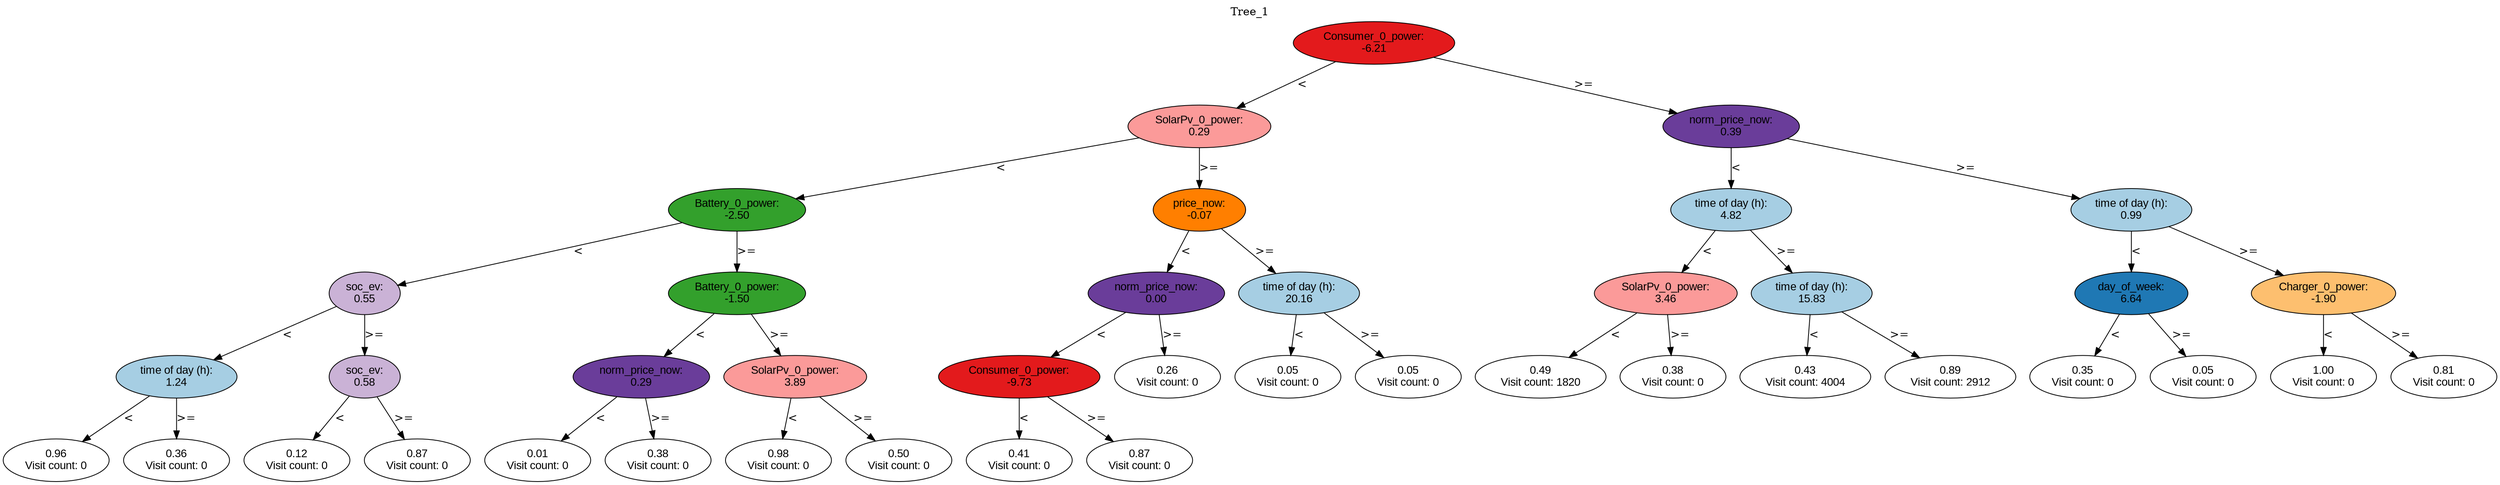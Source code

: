 digraph BST {
    node [fontname="Arial" style=filled colorscheme=paired12];
    0 [ label = "Consumer_0_power:
-6.21" fillcolor=6];
    1 [ label = "SolarPv_0_power:
0.29" fillcolor=5];
    2 [ label = "Battery_0_power:
-2.50" fillcolor=4];
    3 [ label = "soc_ev:
0.55" fillcolor=9];
    4 [ label = "time of day (h):
1.24" fillcolor=1];
    5 [ label = "0.96
Visit count: 0" fillcolor=white];
    6 [ label = "0.36
Visit count: 0" fillcolor=white];
    7 [ label = "soc_ev:
0.58" fillcolor=9];
    8 [ label = "0.12
Visit count: 0" fillcolor=white];
    9 [ label = "0.87
Visit count: 0" fillcolor=white];
    10 [ label = "Battery_0_power:
-1.50" fillcolor=4];
    11 [ label = "norm_price_now:
0.29" fillcolor=10];
    12 [ label = "0.01
Visit count: 0" fillcolor=white];
    13 [ label = "0.38
Visit count: 0" fillcolor=white];
    14 [ label = "SolarPv_0_power:
3.89" fillcolor=5];
    15 [ label = "0.98
Visit count: 0" fillcolor=white];
    16 [ label = "0.50
Visit count: 0" fillcolor=white];
    17 [ label = "price_now:
-0.07" fillcolor=8];
    18 [ label = "norm_price_now:
0.00" fillcolor=10];
    19 [ label = "Consumer_0_power:
-9.73" fillcolor=6];
    20 [ label = "0.41
Visit count: 0" fillcolor=white];
    21 [ label = "0.87
Visit count: 0" fillcolor=white];
    22 [ label = "0.26
Visit count: 0" fillcolor=white];
    23 [ label = "time of day (h):
20.16" fillcolor=1];
    24 [ label = "0.05
Visit count: 0" fillcolor=white];
    25 [ label = "0.05
Visit count: 0" fillcolor=white];
    26 [ label = "norm_price_now:
0.39" fillcolor=10];
    27 [ label = "time of day (h):
4.82" fillcolor=1];
    28 [ label = "SolarPv_0_power:
3.46" fillcolor=5];
    29 [ label = "0.49
Visit count: 1820" fillcolor=white];
    30 [ label = "0.38
Visit count: 0" fillcolor=white];
    31 [ label = "time of day (h):
15.83" fillcolor=1];
    32 [ label = "0.43
Visit count: 4004" fillcolor=white];
    33 [ label = "0.89
Visit count: 2912" fillcolor=white];
    34 [ label = "time of day (h):
0.99" fillcolor=1];
    35 [ label = "day_of_week:
6.64" fillcolor=2];
    36 [ label = "0.35
Visit count: 0" fillcolor=white];
    37 [ label = "0.05
Visit count: 0" fillcolor=white];
    38 [ label = "Charger_0_power:
-1.90" fillcolor=7];
    39 [ label = "1.00
Visit count: 0" fillcolor=white];
    40 [ label = "0.81
Visit count: 0" fillcolor=white];

    0  -> 1[ label = "<"];
    0  -> 26[ label = ">="];
    1  -> 2[ label = "<"];
    1  -> 17[ label = ">="];
    2  -> 3[ label = "<"];
    2  -> 10[ label = ">="];
    3  -> 4[ label = "<"];
    3  -> 7[ label = ">="];
    4  -> 5[ label = "<"];
    4  -> 6[ label = ">="];
    7  -> 8[ label = "<"];
    7  -> 9[ label = ">="];
    10  -> 11[ label = "<"];
    10  -> 14[ label = ">="];
    11  -> 12[ label = "<"];
    11  -> 13[ label = ">="];
    14  -> 15[ label = "<"];
    14  -> 16[ label = ">="];
    17  -> 18[ label = "<"];
    17  -> 23[ label = ">="];
    18  -> 19[ label = "<"];
    18  -> 22[ label = ">="];
    19  -> 20[ label = "<"];
    19  -> 21[ label = ">="];
    23  -> 24[ label = "<"];
    23  -> 25[ label = ">="];
    26  -> 27[ label = "<"];
    26  -> 34[ label = ">="];
    27  -> 28[ label = "<"];
    27  -> 31[ label = ">="];
    28  -> 29[ label = "<"];
    28  -> 30[ label = ">="];
    31  -> 32[ label = "<"];
    31  -> 33[ label = ">="];
    34  -> 35[ label = "<"];
    34  -> 38[ label = ">="];
    35  -> 36[ label = "<"];
    35  -> 37[ label = ">="];
    38  -> 39[ label = "<"];
    38  -> 40[ label = ">="];

    labelloc="t";
    label="Tree_1";
}